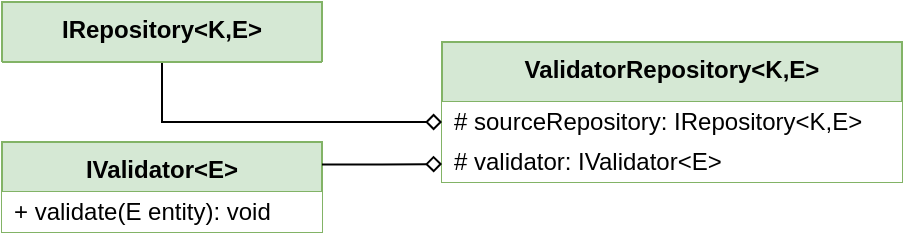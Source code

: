 <mxfile version="26.0.8">
  <diagram name="Página-1" id="ugNYonyBPk6qFIPh8cB3">
    <mxGraphModel dx="1434" dy="738" grid="1" gridSize="10" guides="1" tooltips="1" connect="1" arrows="1" fold="1" page="1" pageScale="1" pageWidth="827" pageHeight="1169" math="0" shadow="0">
      <root>
        <mxCell id="0" />
        <mxCell id="1" parent="0" />
        <mxCell id="2AdBNrpjbDducpIuZtAQ-1" value="&lt;b&gt;ValidatorRepository&amp;lt;K,E&amp;gt;&lt;/b&gt;" style="swimlane;fontStyle=0;align=center;verticalAlign=top;childLayout=stackLayout;horizontal=1;startSize=30;horizontalStack=0;resizeParent=1;resizeParentMax=0;resizeLast=0;collapsible=0;marginBottom=0;html=1;whiteSpace=wrap;fillColor=#d5e8d4;strokeColor=#82b366;" parent="1" vertex="1">
          <mxGeometry x="330" y="270" width="230" height="70" as="geometry" />
        </mxCell>
        <mxCell id="2AdBNrpjbDducpIuZtAQ-8" value="# sourceRepository: IRepository&amp;lt;K,E&amp;gt;" style="text;html=1;align=left;verticalAlign=middle;spacingLeft=4;spacingRight=4;overflow=hidden;rotatable=0;points=[[0,0.5],[1,0.5]];portConstraint=eastwest;whiteSpace=wrap;fillColor=default;" parent="2AdBNrpjbDducpIuZtAQ-1" vertex="1">
          <mxGeometry y="30" width="230" height="20" as="geometry" />
        </mxCell>
        <mxCell id="7DSVnzMwaJu-oXMH9UBE-12" value="# validator: IValidator&amp;lt;E&amp;gt;" style="text;html=1;align=left;verticalAlign=middle;spacingLeft=4;spacingRight=4;overflow=hidden;rotatable=0;points=[[0,0.5],[1,0.5]];portConstraint=eastwest;whiteSpace=wrap;fillColor=default;" vertex="1" parent="2AdBNrpjbDducpIuZtAQ-1">
          <mxGeometry y="50" width="230" height="20" as="geometry" />
        </mxCell>
        <mxCell id="7DSVnzMwaJu-oXMH9UBE-7" style="edgeStyle=orthogonalEdgeStyle;rounded=0;orthogonalLoop=1;jettySize=auto;html=1;endArrow=diamond;endFill=0;strokeColor=default;" edge="1" parent="1" source="7DSVnzMwaJu-oXMH9UBE-1" target="2AdBNrpjbDducpIuZtAQ-8">
          <mxGeometry relative="1" as="geometry" />
        </mxCell>
        <mxCell id="7DSVnzMwaJu-oXMH9UBE-1" value="&lt;b&gt;IRepository&amp;lt;K,E&amp;gt;&lt;/b&gt;" style="swimlane;fontStyle=0;align=center;verticalAlign=top;childLayout=stackLayout;horizontal=1;startSize=30;horizontalStack=0;resizeParent=1;resizeParentMax=0;resizeLast=0;collapsible=0;marginBottom=0;html=1;whiteSpace=wrap;fillColor=#d5e8d4;strokeColor=#82b366;" vertex="1" parent="1">
          <mxGeometry x="110" y="250" width="160" height="30" as="geometry" />
        </mxCell>
        <mxCell id="7DSVnzMwaJu-oXMH9UBE-9" value="&lt;b&gt;IValidator&amp;lt;E&amp;gt;&lt;/b&gt;" style="swimlane;fontStyle=0;align=center;verticalAlign=top;childLayout=stackLayout;horizontal=1;startSize=25;horizontalStack=0;resizeParent=1;resizeParentMax=0;resizeLast=0;collapsible=0;marginBottom=0;html=1;whiteSpace=wrap;fillColor=#d5e8d4;strokeColor=#82b366;" vertex="1" parent="1">
          <mxGeometry x="110" y="320" width="160" height="45" as="geometry" />
        </mxCell>
        <mxCell id="7DSVnzMwaJu-oXMH9UBE-8" value="+ validate(E entity): void" style="text;html=1;align=left;verticalAlign=middle;spacingLeft=4;spacingRight=4;overflow=hidden;rotatable=0;points=[[0,0.5],[1,0.5]];portConstraint=eastwest;whiteSpace=wrap;fillColor=default;" vertex="1" parent="7DSVnzMwaJu-oXMH9UBE-9">
          <mxGeometry y="25" width="160" height="20" as="geometry" />
        </mxCell>
        <mxCell id="7DSVnzMwaJu-oXMH9UBE-14" style="edgeStyle=orthogonalEdgeStyle;rounded=0;orthogonalLoop=1;jettySize=auto;html=1;exitX=1;exitY=0.25;exitDx=0;exitDy=0;endArrow=diamond;endFill=0;" edge="1" parent="1" source="7DSVnzMwaJu-oXMH9UBE-9">
          <mxGeometry relative="1" as="geometry">
            <mxPoint x="330" y="331" as="targetPoint" />
          </mxGeometry>
        </mxCell>
      </root>
    </mxGraphModel>
  </diagram>
</mxfile>
